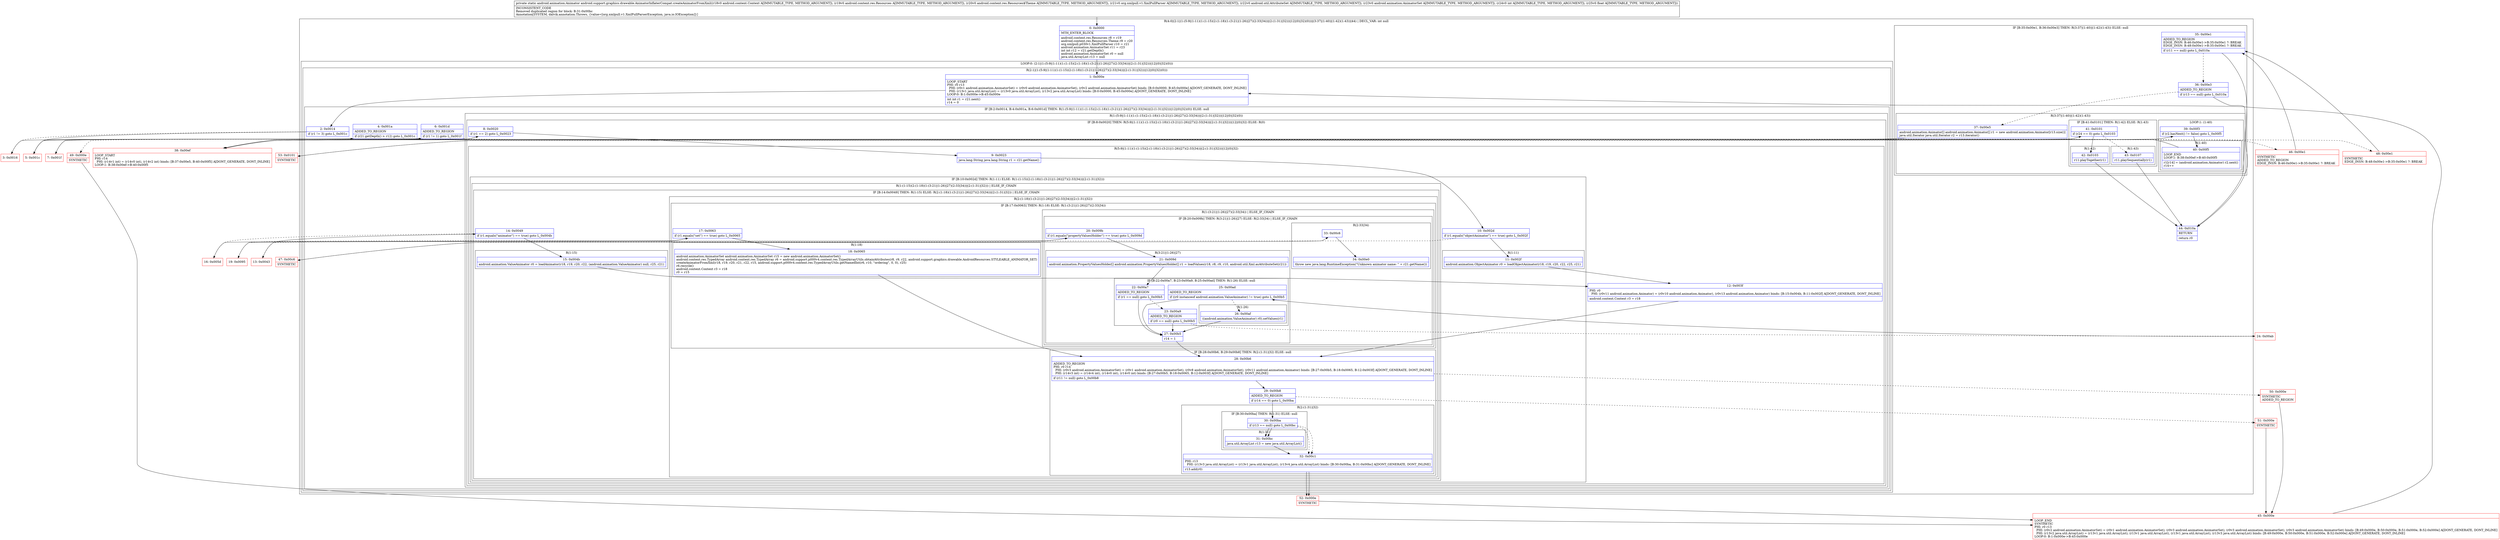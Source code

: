 digraph "CFG forandroid.support.graphics.drawable.AnimatorInflaterCompat.createAnimatorFromXml(Landroid\/content\/Context;Landroid\/content\/res\/Resources;Landroid\/content\/res\/Resources$Theme;Lorg\/xmlpull\/v1\/XmlPullParser;Landroid\/util\/AttributeSet;Landroid\/animation\/AnimatorSet;IF)Landroid\/animation\/Animator;" {
subgraph cluster_Region_1258018188 {
label = "R(4:0|(2:1|(1:(5:9|(1:11)(1:(1:15)(2:(1:18)(1:(3:21|(1:26)|27)(2:33|34))|(2:(1:31)|32)))|12|(0)|32)(0)))|(3:37|(1:40)|(1:42)(1:43))|44) | DECL_VAR: int null\l";
node [shape=record,color=blue];
Node_0 [shape=record,label="{0\:\ 0x0000|MTH_ENTER_BLOCK\l|android.content.res.Resources r8 = r19\landroid.content.res.Resources.Theme r9 = r20\lorg.xmlpull.p030v1.XmlPullParser r10 = r21\landroid.animation.AnimatorSet r11 = r23\lint int r12 = r21.getDepth()\landroid.animation.AnimatorSet r0 = null\ljava.util.ArrayList r13 = null\l}"];
subgraph cluster_LoopRegion_432343392 {
label = "LOOP:0: (2:1|(1:(5:9|(1:11)(1:(1:15)(2:(1:18)(1:(3:21|(1:26)|27)(2:33|34))|(2:(1:31)|32)))|12|(0)|32)(0)))";
node [shape=record,color=blue];
subgraph cluster_Region_50990301 {
label = "R(2:1|(1:(5:9|(1:11)(1:(1:15)(2:(1:18)(1:(3:21|(1:26)|27)(2:33|34))|(2:(1:31)|32)))|12|(0)|32)(0)))";
node [shape=record,color=blue];
Node_1 [shape=record,label="{1\:\ 0x000e|LOOP_START\lPHI: r0 r13 \l  PHI: (r0v1 android.animation.AnimatorSet) = (r0v0 android.animation.AnimatorSet), (r0v2 android.animation.AnimatorSet) binds: [B:0:0x0000, B:45:0x000e] A[DONT_GENERATE, DONT_INLINE]\l  PHI: (r13v1 java.util.ArrayList) = (r13v0 java.util.ArrayList), (r13v2 java.util.ArrayList) binds: [B:0:0x0000, B:45:0x000e] A[DONT_GENERATE, DONT_INLINE]\lLOOP:0: B:1:0x000e\-\>B:45:0x000e\l|int int r1 = r21.next()\lr14 = 0\l}"];
subgraph cluster_IfRegion_2004910488 {
label = "IF [B:2:0x0014, B:4:0x001a, B:6:0x001d] THEN: R(1:(5:9|(1:11)(1:(1:15)(2:(1:18)(1:(3:21|(1:26)|27)(2:33|34))|(2:(1:31)|32)))|12|(0)|32)(0)) ELSE: null";
node [shape=record,color=blue];
Node_2 [shape=record,label="{2\:\ 0x0014|if (r1 != 3) goto L_0x001c\l}"];
Node_4 [shape=record,label="{4\:\ 0x001a|ADDED_TO_REGION\l|if (r21.getDepth() \> r12) goto L_0x001c\l}"];
Node_6 [shape=record,label="{6\:\ 0x001d|ADDED_TO_REGION\l|if (r1 != 1) goto L_0x001f\l}"];
subgraph cluster_Region_150747051 {
label = "R(1:(5:9|(1:11)(1:(1:15)(2:(1:18)(1:(3:21|(1:26)|27)(2:33|34))|(2:(1:31)|32)))|12|(0)|32)(0))";
node [shape=record,color=blue];
subgraph cluster_IfRegion_1778518720 {
label = "IF [B:8:0x0020] THEN: R(5:9|(1:11)(1:(1:15)(2:(1:18)(1:(3:21|(1:26)|27)(2:33|34))|(2:(1:31)|32)))|12|(0)|32) ELSE: R(0)";
node [shape=record,color=blue];
Node_8 [shape=record,label="{8\:\ 0x0020|if (r1 == 2) goto L_0x0023\l}"];
subgraph cluster_Region_156502807 {
label = "R(5:9|(1:11)(1:(1:15)(2:(1:18)(1:(3:21|(1:26)|27)(2:33|34))|(2:(1:31)|32)))|12|(0)|32)";
node [shape=record,color=blue];
Node_9 [shape=record,label="{9\:\ 0x0023|java.lang.String java.lang.String r1 = r21.getName()\l}"];
subgraph cluster_IfRegion_1034921548 {
label = "IF [B:10:0x002d] THEN: R(1:11) ELSE: R(1:(1:15)(2:(1:18)(1:(3:21|(1:26)|27)(2:33|34))|(2:(1:31)|32)))";
node [shape=record,color=blue];
Node_10 [shape=record,label="{10\:\ 0x002d|if (r1.equals(\"objectAnimator\") == true) goto L_0x002f\l}"];
subgraph cluster_Region_1711807688 {
label = "R(1:11)";
node [shape=record,color=blue];
Node_11 [shape=record,label="{11\:\ 0x002f|android.animation.ObjectAnimator r0 = loadObjectAnimator(r18, r19, r20, r22, r25, r21)\l}"];
}
subgraph cluster_Region_1391465352 {
label = "R(1:(1:15)(2:(1:18)(1:(3:21|(1:26)|27)(2:33|34))|(2:(1:31)|32))) | ELSE_IF_CHAIN\l";
node [shape=record,color=blue];
subgraph cluster_IfRegion_1199697715 {
label = "IF [B:14:0x0049] THEN: R(1:15) ELSE: R(2:(1:18)(1:(3:21|(1:26)|27)(2:33|34))|(2:(1:31)|32)) | ELSE_IF_CHAIN\l";
node [shape=record,color=blue];
Node_14 [shape=record,label="{14\:\ 0x0049|if (r1.equals(\"animator\") == true) goto L_0x004b\l}"];
subgraph cluster_Region_1269319139 {
label = "R(1:15)";
node [shape=record,color=blue];
Node_15 [shape=record,label="{15\:\ 0x004b|android.animation.ValueAnimator r0 = loadAnimator(r18, r19, r20, r22, (android.animation.ValueAnimator) null, r25, r21)\l}"];
}
subgraph cluster_Region_1227243760 {
label = "R(2:(1:18)(1:(3:21|(1:26)|27)(2:33|34))|(2:(1:31)|32))";
node [shape=record,color=blue];
subgraph cluster_IfRegion_203676430 {
label = "IF [B:17:0x0063] THEN: R(1:18) ELSE: R(1:(3:21|(1:26)|27)(2:33|34))";
node [shape=record,color=blue];
Node_17 [shape=record,label="{17\:\ 0x0063|if (r1.equals(\"set\") == true) goto L_0x0065\l}"];
subgraph cluster_Region_864543003 {
label = "R(1:18)";
node [shape=record,color=blue];
Node_18 [shape=record,label="{18\:\ 0x0065|android.animation.AnimatorSet android.animation.AnimatorSet r15 = new android.animation.AnimatorSet()\landroid.content.res.TypedArray android.content.res.TypedArray r6 = android.support.p000v4.content.res.TypedArrayUtils.obtainAttributes(r8, r9, r22, android.support.graphics.drawable.AndroidResources.STYLEABLE_ANIMATOR_SET)\lcreateAnimatorFromXml(r18, r19, r20, r21, r22, r15, android.support.p000v4.content.res.TypedArrayUtils.getNamedInt(r6, r10, \"ordering\", 0, 0), r25)\lr6.recycle()\landroid.content.Context r3 = r18\lr0 = r15\l}"];
}
subgraph cluster_Region_2014957245 {
label = "R(1:(3:21|(1:26)|27)(2:33|34)) | ELSE_IF_CHAIN\l";
node [shape=record,color=blue];
subgraph cluster_IfRegion_1673612454 {
label = "IF [B:20:0x009b] THEN: R(3:21|(1:26)|27) ELSE: R(2:33|34) | ELSE_IF_CHAIN\l";
node [shape=record,color=blue];
Node_20 [shape=record,label="{20\:\ 0x009b|if (r1.equals(\"propertyValuesHolder\") == true) goto L_0x009d\l}"];
subgraph cluster_Region_295617231 {
label = "R(3:21|(1:26)|27)";
node [shape=record,color=blue];
Node_21 [shape=record,label="{21\:\ 0x009d|android.animation.PropertyValuesHolder[] android.animation.PropertyValuesHolder[] r1 = loadValues(r18, r8, r9, r10, android.util.Xml.asAttributeSet(r21))\l}"];
subgraph cluster_IfRegion_1441637752 {
label = "IF [B:22:0x00a7, B:23:0x00a9, B:25:0x00ad] THEN: R(1:26) ELSE: null";
node [shape=record,color=blue];
Node_22 [shape=record,label="{22\:\ 0x00a7|ADDED_TO_REGION\l|if (r1 == null) goto L_0x00b5\l}"];
Node_23 [shape=record,label="{23\:\ 0x00a9|ADDED_TO_REGION\l|if (r0 == null) goto L_0x00b5\l}"];
Node_25 [shape=record,label="{25\:\ 0x00ad|ADDED_TO_REGION\l|if ((r0 instanceof android.animation.ValueAnimator) != true) goto L_0x00b5\l}"];
subgraph cluster_Region_638743068 {
label = "R(1:26)";
node [shape=record,color=blue];
Node_26 [shape=record,label="{26\:\ 0x00af|((android.animation.ValueAnimator) r0).setValues(r1)\l}"];
}
}
Node_27 [shape=record,label="{27\:\ 0x00b5|r14 = 1\l}"];
}
subgraph cluster_Region_288489338 {
label = "R(2:33|34)";
node [shape=record,color=blue];
Node_33 [shape=record,label="{33\:\ 0x00c6}"];
Node_34 [shape=record,label="{34\:\ 0x00e0|throw new java.lang.RuntimeException(\"Unknown animator name: \" + r21.getName())\l}"];
}
}
}
}
subgraph cluster_IfRegion_1071715088 {
label = "IF [B:28:0x00b6, B:29:0x00b8] THEN: R(2:(1:31)|32) ELSE: null";
node [shape=record,color=blue];
Node_28 [shape=record,label="{28\:\ 0x00b6|ADDED_TO_REGION\lPHI: r0 r14 \l  PHI: (r0v3 android.animation.AnimatorSet) = (r0v1 android.animation.AnimatorSet), (r0v8 android.animation.AnimatorSet), (r0v11 android.animation.Animator) binds: [B:27:0x00b5, B:18:0x0065, B:12:0x003f] A[DONT_GENERATE, DONT_INLINE]\l  PHI: (r14v3 int) = (r14v4 int), (r14v0 int), (r14v0 int) binds: [B:27:0x00b5, B:18:0x0065, B:12:0x003f] A[DONT_GENERATE, DONT_INLINE]\l|if (r11 != null) goto L_0x00b8\l}"];
Node_29 [shape=record,label="{29\:\ 0x00b8|ADDED_TO_REGION\l|if (r14 == 0) goto L_0x00ba\l}"];
subgraph cluster_Region_790412384 {
label = "R(2:(1:31)|32)";
node [shape=record,color=blue];
subgraph cluster_IfRegion_77442955 {
label = "IF [B:30:0x00ba] THEN: R(1:31) ELSE: null";
node [shape=record,color=blue];
Node_30 [shape=record,label="{30\:\ 0x00ba|if (r13 == null) goto L_0x00bc\l}"];
subgraph cluster_Region_824883488 {
label = "R(1:31)";
node [shape=record,color=blue];
Node_31 [shape=record,label="{31\:\ 0x00bc|java.util.ArrayList r13 = new java.util.ArrayList()\l}"];
}
}
Node_32 [shape=record,label="{32\:\ 0x00c1|PHI: r13 \l  PHI: (r13v3 java.util.ArrayList) = (r13v1 java.util.ArrayList), (r13v4 java.util.ArrayList) binds: [B:30:0x00ba, B:31:0x00bc] A[DONT_GENERATE, DONT_INLINE]\l|r13.add(r0)\l}"];
}
}
}
}
}
}
Node_12 [shape=record,label="{12\:\ 0x003f|PHI: r0 \l  PHI: (r0v11 android.animation.Animator) = (r0v10 android.animation.Animator), (r0v13 android.animation.Animator) binds: [B:15:0x004b, B:11:0x002f] A[DONT_GENERATE, DONT_INLINE]\l|android.content.Context r3 = r18\l}"];
subgraph cluster_IfRegion_1319693508 {
label = "IF [B:30:0x00ba] THEN: R(0) ELSE: null";
node [shape=record,color=blue];
Node_30 [shape=record,label="{30\:\ 0x00ba|if (r13 == null) goto L_0x00bc\l}"];
subgraph cluster_Region_1125110407 {
label = "R(0)";
node [shape=record,color=blue];
}
}
Node_32 [shape=record,label="{32\:\ 0x00c1|PHI: r13 \l  PHI: (r13v3 java.util.ArrayList) = (r13v1 java.util.ArrayList), (r13v4 java.util.ArrayList) binds: [B:30:0x00ba, B:31:0x00bc] A[DONT_GENERATE, DONT_INLINE]\l|r13.add(r0)\l}"];
}
subgraph cluster_Region_945105878 {
label = "R(0)";
node [shape=record,color=blue];
}
}
}
}
}
}
subgraph cluster_IfRegion_723711701 {
label = "IF [B:35:0x00e1, B:36:0x00e3] THEN: R(3:37|(1:40)|(1:42)(1:43)) ELSE: null";
node [shape=record,color=blue];
Node_35 [shape=record,label="{35\:\ 0x00e1|ADDED_TO_REGION\lEDGE_INSN: B:46:0x00e1\-\>B:35:0x00e1 ?: BREAK  \lEDGE_INSN: B:48:0x00e1\-\>B:35:0x00e1 ?: BREAK  \l|if (r11 == null) goto L_0x010a\l}"];
Node_36 [shape=record,label="{36\:\ 0x00e3|ADDED_TO_REGION\l|if (r13 == null) goto L_0x010a\l}"];
subgraph cluster_Region_1737312949 {
label = "R(3:37|(1:40)|(1:42)(1:43))";
node [shape=record,color=blue];
Node_37 [shape=record,label="{37\:\ 0x00e5|android.animation.Animator[] android.animation.Animator[] r1 = new android.animation.Animator[r13.size()]\ljava.util.Iterator java.util.Iterator r2 = r13.iterator()\l}"];
subgraph cluster_LoopRegion_1846551479 {
label = "LOOP:1: (1:40)";
node [shape=record,color=blue];
Node_39 [shape=record,label="{39\:\ 0x00f3|if (r2.hasNext() != false) goto L_0x00f5\l}"];
subgraph cluster_Region_1665467784 {
label = "R(1:40)";
node [shape=record,color=blue];
Node_40 [shape=record,label="{40\:\ 0x00f5|LOOP_END\lLOOP:1: B:38:0x00ef\-\>B:40:0x00f5\l|r1[r14] = (android.animation.Animator) r2.next()\lr14++\l}"];
}
}
subgraph cluster_IfRegion_235894343 {
label = "IF [B:41:0x0101] THEN: R(1:42) ELSE: R(1:43)";
node [shape=record,color=blue];
Node_41 [shape=record,label="{41\:\ 0x0101|if (r24 == 0) goto L_0x0103\l}"];
subgraph cluster_Region_656496019 {
label = "R(1:42)";
node [shape=record,color=blue];
Node_42 [shape=record,label="{42\:\ 0x0103|r11.playTogether(r1)\l}"];
}
subgraph cluster_Region_1087267586 {
label = "R(1:43)";
node [shape=record,color=blue];
Node_43 [shape=record,label="{43\:\ 0x0107|r11.playSequentially(r1)\l}"];
}
}
}
}
Node_44 [shape=record,label="{44\:\ 0x010a|RETURN\l|return r0\l}"];
}
Node_3 [shape=record,color=red,label="{3\:\ 0x0016}"];
Node_5 [shape=record,color=red,label="{5\:\ 0x001c}"];
Node_7 [shape=record,color=red,label="{7\:\ 0x001f}"];
Node_13 [shape=record,color=red,label="{13\:\ 0x0043}"];
Node_16 [shape=record,color=red,label="{16\:\ 0x005d}"];
Node_19 [shape=record,color=red,label="{19\:\ 0x0095}"];
Node_24 [shape=record,color=red,label="{24\:\ 0x00ab}"];
Node_38 [shape=record,color=red,label="{38\:\ 0x00ef|LOOP_START\lPHI: r14 \l  PHI: (r14v1 int) = (r14v0 int), (r14v2 int) binds: [B:37:0x00e5, B:40:0x00f5] A[DONT_GENERATE, DONT_INLINE]\lLOOP:1: B:38:0x00ef\-\>B:40:0x00f5\l}"];
Node_45 [shape=record,color=red,label="{45\:\ 0x000e|LOOP_END\lSYNTHETIC\lPHI: r0 r13 \l  PHI: (r0v2 android.animation.AnimatorSet) = (r0v1 android.animation.AnimatorSet), (r0v3 android.animation.AnimatorSet), (r0v3 android.animation.AnimatorSet), (r0v3 android.animation.AnimatorSet) binds: [B:49:0x000e, B:50:0x000e, B:51:0x000e, B:52:0x000e] A[DONT_GENERATE, DONT_INLINE]\l  PHI: (r13v2 java.util.ArrayList) = (r13v1 java.util.ArrayList), (r13v1 java.util.ArrayList), (r13v1 java.util.ArrayList), (r13v3 java.util.ArrayList) binds: [B:49:0x000e, B:50:0x000e, B:51:0x000e, B:52:0x000e] A[DONT_GENERATE, DONT_INLINE]\lLOOP:0: B:1:0x000e\-\>B:45:0x000e\l}"];
Node_46 [shape=record,color=red,label="{46\:\ 0x00e1|SYNTHETIC\lADDED_TO_REGION\lEDGE_INSN: B:46:0x00e1\-\>B:35:0x00e1 ?: BREAK  \l}"];
Node_47 [shape=record,color=red,label="{47\:\ 0x00c6|SYNTHETIC\l}"];
Node_48 [shape=record,color=red,label="{48\:\ 0x00e1|SYNTHETIC\lEDGE_INSN: B:48:0x00e1\-\>B:35:0x00e1 ?: BREAK  \l}"];
Node_49 [shape=record,color=red,label="{49\:\ 0x000e|SYNTHETIC\l}"];
Node_50 [shape=record,color=red,label="{50\:\ 0x000e|SYNTHETIC\lADDED_TO_REGION\l}"];
Node_51 [shape=record,color=red,label="{51\:\ 0x000e|SYNTHETIC\l}"];
Node_52 [shape=record,color=red,label="{52\:\ 0x000e|SYNTHETIC\l}"];
Node_53 [shape=record,color=red,label="{53\:\ 0x0101|SYNTHETIC\l}"];
MethodNode[shape=record,label="{private static android.animation.Animator android.support.graphics.drawable.AnimatorInflaterCompat.createAnimatorFromXml((r18v0 android.content.Context A[IMMUTABLE_TYPE, METHOD_ARGUMENT]), (r19v0 android.content.res.Resources A[IMMUTABLE_TYPE, METHOD_ARGUMENT]), (r20v0 android.content.res.Resources$Theme A[IMMUTABLE_TYPE, METHOD_ARGUMENT]), (r21v0 org.xmlpull.v1.XmlPullParser A[IMMUTABLE_TYPE, METHOD_ARGUMENT]), (r22v0 android.util.AttributeSet A[IMMUTABLE_TYPE, METHOD_ARGUMENT]), (r23v0 android.animation.AnimatorSet A[IMMUTABLE_TYPE, METHOD_ARGUMENT]), (r24v0 int A[IMMUTABLE_TYPE, METHOD_ARGUMENT]), (r25v0 float A[IMMUTABLE_TYPE, METHOD_ARGUMENT]))  | INCONSISTENT_CODE\lRemoved duplicated region for block: B:31:0x00bc \lAnnotation[SYSTEM, dalvik.annotation.Throws, \{value=[org.xmlpull.v1.XmlPullParserException, java.io.IOException]\}]\l}"];
MethodNode -> Node_0;
Node_0 -> Node_1;
Node_1 -> Node_2;
Node_2 -> Node_3[style=dashed];
Node_2 -> Node_5;
Node_4 -> Node_5;
Node_4 -> Node_46[style=dashed];
Node_6 -> Node_7;
Node_6 -> Node_48[style=dashed];
Node_8 -> Node_9;
Node_8 -> Node_49[style=dashed];
Node_9 -> Node_10;
Node_10 -> Node_11;
Node_10 -> Node_13[style=dashed];
Node_11 -> Node_12;
Node_14 -> Node_15;
Node_14 -> Node_16[style=dashed];
Node_15 -> Node_12;
Node_17 -> Node_18;
Node_17 -> Node_19[style=dashed];
Node_18 -> Node_28;
Node_20 -> Node_21;
Node_20 -> Node_47[style=dashed];
Node_21 -> Node_22;
Node_22 -> Node_23[style=dashed];
Node_22 -> Node_27;
Node_23 -> Node_24[style=dashed];
Node_23 -> Node_27;
Node_25 -> Node_26[style=dashed];
Node_25 -> Node_27;
Node_26 -> Node_27;
Node_27 -> Node_28;
Node_33 -> Node_34;
Node_28 -> Node_29;
Node_28 -> Node_50[style=dashed];
Node_29 -> Node_30;
Node_29 -> Node_51[style=dashed];
Node_30 -> Node_31;
Node_30 -> Node_32[style=dashed];
Node_31 -> Node_32;
Node_32 -> Node_52;
Node_12 -> Node_28;
Node_30 -> Node_31;
Node_30 -> Node_32[style=dashed];
Node_32 -> Node_52;
Node_35 -> Node_36[style=dashed];
Node_35 -> Node_44;
Node_36 -> Node_37[style=dashed];
Node_36 -> Node_44;
Node_37 -> Node_38;
Node_39 -> Node_40;
Node_39 -> Node_53[style=dashed];
Node_40 -> Node_38;
Node_41 -> Node_42;
Node_41 -> Node_43[style=dashed];
Node_42 -> Node_44;
Node_43 -> Node_44;
Node_3 -> Node_4;
Node_5 -> Node_6;
Node_7 -> Node_8;
Node_13 -> Node_14;
Node_16 -> Node_17;
Node_19 -> Node_20;
Node_24 -> Node_25;
Node_38 -> Node_39;
Node_45 -> Node_1;
Node_46 -> Node_35;
Node_47 -> Node_33;
Node_48 -> Node_35;
Node_49 -> Node_45;
Node_50 -> Node_45;
Node_51 -> Node_45;
Node_52 -> Node_45;
Node_53 -> Node_41;
}

